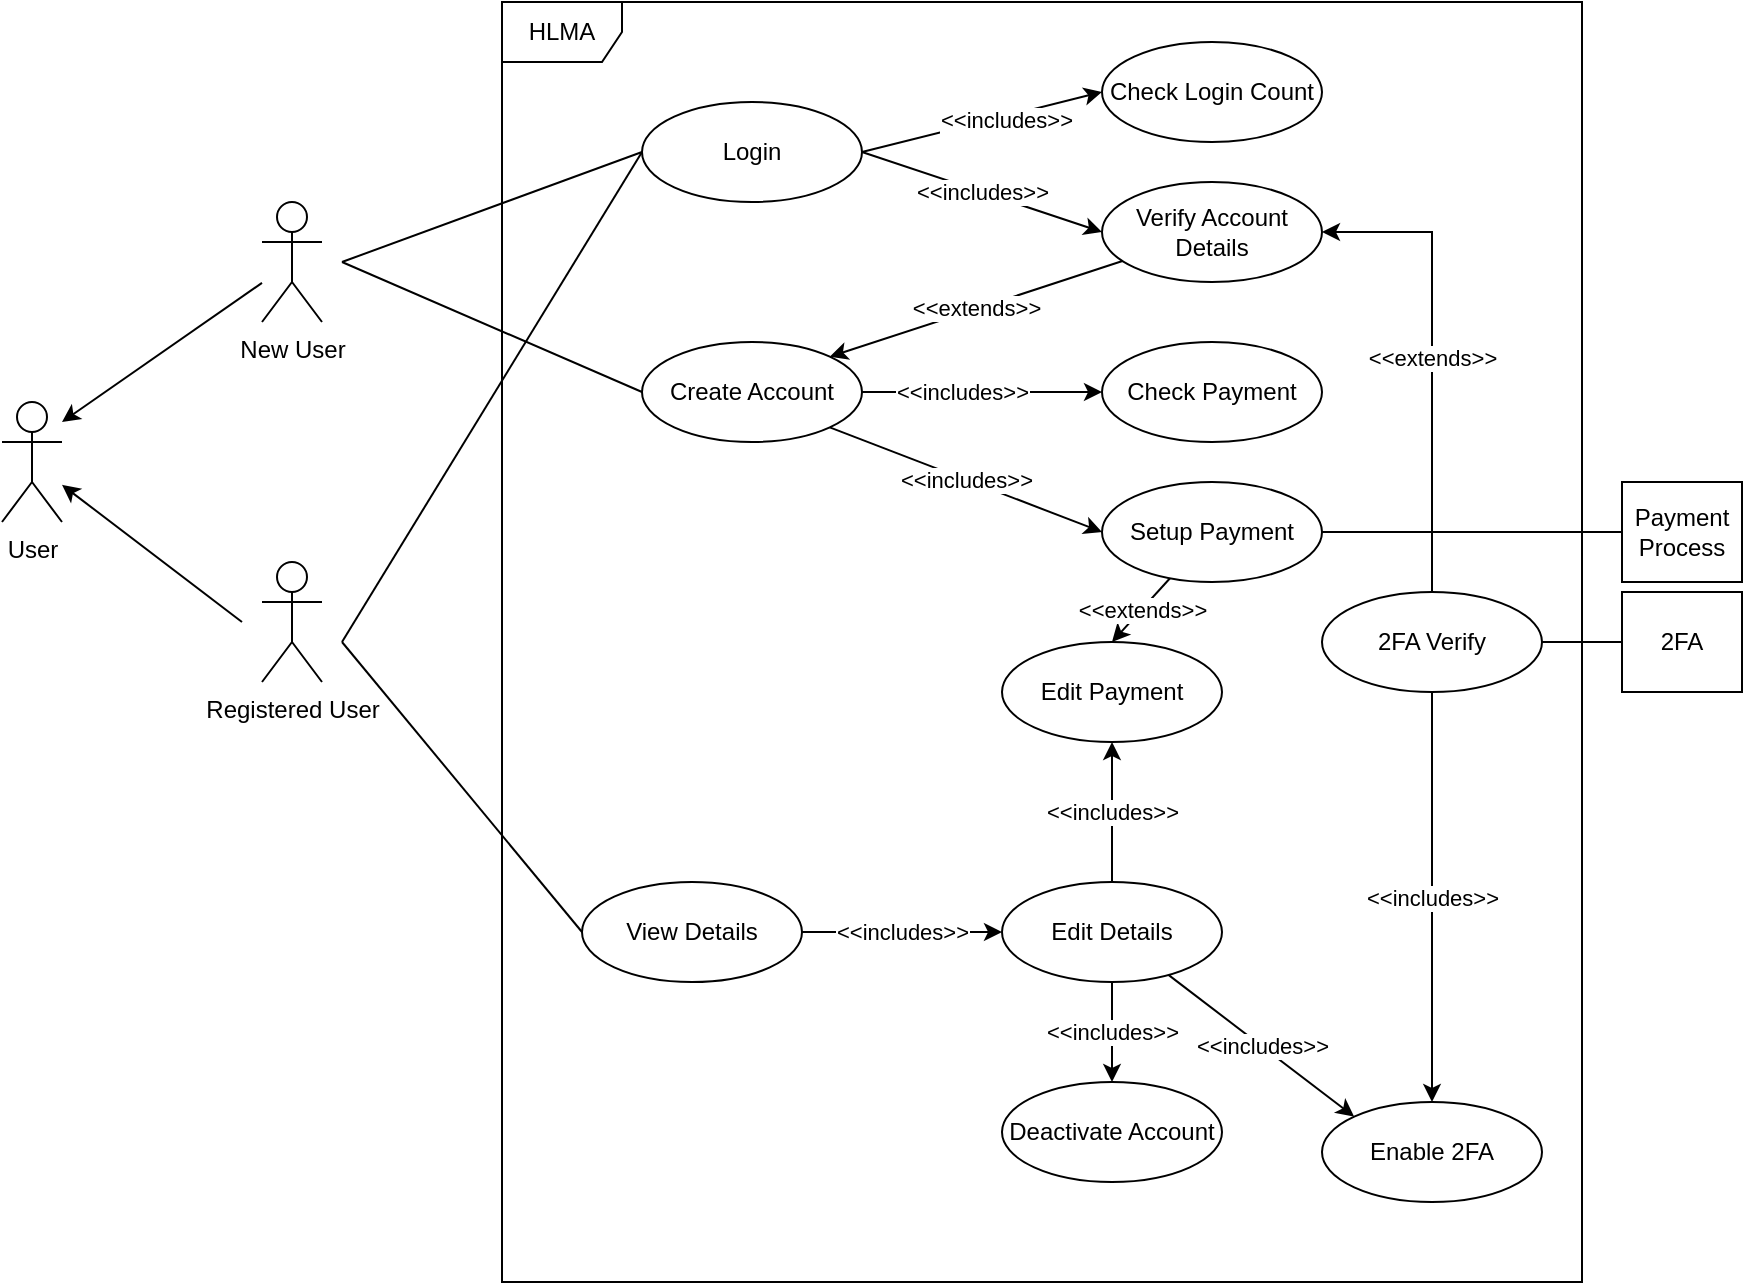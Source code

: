 <mxfile version="20.5.3" type="device"><diagram id="8gDl4ivVx-EnzdiIfyi3" name="Page-1"><mxGraphModel dx="1422" dy="786" grid="1" gridSize="10" guides="1" tooltips="1" connect="1" arrows="1" fold="1" page="1" pageScale="1" pageWidth="850" pageHeight="1100" math="0" shadow="0"><root><mxCell id="0"/><mxCell id="1" parent="0"/><mxCell id="AQNvVgoAlvjYU_-8Pb_X-1" value="User" style="shape=umlActor;verticalLabelPosition=bottom;verticalAlign=top;html=1;outlineConnect=0;" vertex="1" parent="1"><mxGeometry x="70" y="240" width="30" height="60" as="geometry"/></mxCell><mxCell id="AQNvVgoAlvjYU_-8Pb_X-25" style="rounded=0;orthogonalLoop=1;jettySize=auto;html=1;" edge="1" parent="1" source="AQNvVgoAlvjYU_-8Pb_X-6"><mxGeometry relative="1" as="geometry"><mxPoint x="100" y="250" as="targetPoint"/></mxGeometry></mxCell><mxCell id="AQNvVgoAlvjYU_-8Pb_X-6" value="New User" style="shape=umlActor;verticalLabelPosition=bottom;verticalAlign=top;html=1;outlineConnect=0;" vertex="1" parent="1"><mxGeometry x="200" y="140" width="30" height="60" as="geometry"/></mxCell><mxCell id="AQNvVgoAlvjYU_-8Pb_X-26" style="edgeStyle=none;rounded=0;orthogonalLoop=1;jettySize=auto;html=1;" edge="1" parent="1" target="AQNvVgoAlvjYU_-8Pb_X-1"><mxGeometry relative="1" as="geometry"><mxPoint x="190" y="350" as="sourcePoint"/></mxGeometry></mxCell><mxCell id="AQNvVgoAlvjYU_-8Pb_X-7" value="Registered User" style="shape=umlActor;verticalLabelPosition=bottom;verticalAlign=top;html=1;outlineConnect=0;" vertex="1" parent="1"><mxGeometry x="200" y="320" width="30" height="60" as="geometry"/></mxCell><mxCell id="AQNvVgoAlvjYU_-8Pb_X-8" value="HLMA" style="shape=umlFrame;whiteSpace=wrap;html=1;" vertex="1" parent="1"><mxGeometry x="320" y="40" width="540" height="640" as="geometry"/></mxCell><mxCell id="AQNvVgoAlvjYU_-8Pb_X-56" value="&amp;lt;&amp;lt;extends&amp;gt;&amp;gt;" style="edgeStyle=none;rounded=0;jumpStyle=arc;orthogonalLoop=1;jettySize=auto;html=1;entryX=0.5;entryY=0;entryDx=0;entryDy=0;exitX=1;exitY=0.5;exitDx=0;exitDy=0;startArrow=classic;startFill=1;endArrow=none;endFill=0;" edge="1" parent="1" source="AQNvVgoAlvjYU_-8Pb_X-10" target="AQNvVgoAlvjYU_-8Pb_X-54"><mxGeometry relative="1" as="geometry"><Array as="points"><mxPoint x="785" y="155"/></Array></mxGeometry></mxCell><mxCell id="AQNvVgoAlvjYU_-8Pb_X-9" value="Login" style="ellipse;whiteSpace=wrap;html=1;" vertex="1" parent="1"><mxGeometry x="390" y="90" width="110" height="50" as="geometry"/></mxCell><mxCell id="AQNvVgoAlvjYU_-8Pb_X-48" value="&amp;lt;&amp;lt;extends&amp;gt;&amp;gt;" style="edgeStyle=none;rounded=0;orthogonalLoop=1;jettySize=auto;html=1;entryX=1;entryY=0;entryDx=0;entryDy=0;" edge="1" parent="1" source="AQNvVgoAlvjYU_-8Pb_X-10" target="AQNvVgoAlvjYU_-8Pb_X-11"><mxGeometry relative="1" as="geometry"/></mxCell><mxCell id="AQNvVgoAlvjYU_-8Pb_X-10" value="Verify Account Details" style="ellipse;whiteSpace=wrap;html=1;" vertex="1" parent="1"><mxGeometry x="620" y="130" width="110" height="50" as="geometry"/></mxCell><mxCell id="AQNvVgoAlvjYU_-8Pb_X-11" value="Create Account" style="ellipse;whiteSpace=wrap;html=1;" vertex="1" parent="1"><mxGeometry x="390" y="210" width="110" height="50" as="geometry"/></mxCell><mxCell id="AQNvVgoAlvjYU_-8Pb_X-49" value="&amp;lt;&amp;lt;extends&amp;gt;&amp;gt;" style="edgeStyle=none;rounded=0;orthogonalLoop=1;jettySize=auto;html=1;entryX=0.5;entryY=0;entryDx=0;entryDy=0;" edge="1" parent="1" source="AQNvVgoAlvjYU_-8Pb_X-12" target="AQNvVgoAlvjYU_-8Pb_X-23"><mxGeometry relative="1" as="geometry"/></mxCell><mxCell id="AQNvVgoAlvjYU_-8Pb_X-12" value="Setup Payment" style="ellipse;whiteSpace=wrap;html=1;" vertex="1" parent="1"><mxGeometry x="620" y="280" width="110" height="50" as="geometry"/></mxCell><mxCell id="AQNvVgoAlvjYU_-8Pb_X-14" value="Payment Process" style="rounded=0;whiteSpace=wrap;html=1;" vertex="1" parent="1"><mxGeometry x="880" y="280" width="60" height="50" as="geometry"/></mxCell><mxCell id="AQNvVgoAlvjYU_-8Pb_X-17" value="Check Payment" style="ellipse;whiteSpace=wrap;html=1;" vertex="1" parent="1"><mxGeometry x="620" y="210" width="110" height="50" as="geometry"/></mxCell><mxCell id="AQNvVgoAlvjYU_-8Pb_X-52" value="&amp;lt;&amp;lt;includes&amp;gt;&amp;gt;" style="edgeStyle=none;rounded=0;orthogonalLoop=1;jettySize=auto;html=1;entryX=0;entryY=0.5;entryDx=0;entryDy=0;" edge="1" parent="1" source="AQNvVgoAlvjYU_-8Pb_X-18" target="AQNvVgoAlvjYU_-8Pb_X-19"><mxGeometry relative="1" as="geometry"/></mxCell><mxCell id="AQNvVgoAlvjYU_-8Pb_X-18" value="View Details" style="ellipse;whiteSpace=wrap;html=1;" vertex="1" parent="1"><mxGeometry x="360" y="480" width="110" height="50" as="geometry"/></mxCell><mxCell id="AQNvVgoAlvjYU_-8Pb_X-50" value="&amp;lt;&amp;lt;includes&amp;gt;&amp;gt;" style="edgeStyle=none;rounded=0;orthogonalLoop=1;jettySize=auto;html=1;entryX=0.5;entryY=1;entryDx=0;entryDy=0;" edge="1" parent="1" source="AQNvVgoAlvjYU_-8Pb_X-19" target="AQNvVgoAlvjYU_-8Pb_X-23"><mxGeometry relative="1" as="geometry"/></mxCell><mxCell id="AQNvVgoAlvjYU_-8Pb_X-51" value="&amp;lt;&amp;lt;includes&amp;gt;&amp;gt;" style="edgeStyle=none;rounded=0;orthogonalLoop=1;jettySize=auto;html=1;entryX=0.5;entryY=0;entryDx=0;entryDy=0;" edge="1" parent="1" source="AQNvVgoAlvjYU_-8Pb_X-19" target="AQNvVgoAlvjYU_-8Pb_X-20"><mxGeometry relative="1" as="geometry"/></mxCell><mxCell id="AQNvVgoAlvjYU_-8Pb_X-53" value="&amp;lt;&amp;lt;includes&amp;gt;&amp;gt;" style="edgeStyle=none;rounded=0;orthogonalLoop=1;jettySize=auto;html=1;entryX=0;entryY=0;entryDx=0;entryDy=0;" edge="1" parent="1" source="AQNvVgoAlvjYU_-8Pb_X-19" target="AQNvVgoAlvjYU_-8Pb_X-21"><mxGeometry relative="1" as="geometry"/></mxCell><mxCell id="AQNvVgoAlvjYU_-8Pb_X-19" value="Edit Details" style="ellipse;whiteSpace=wrap;html=1;" vertex="1" parent="1"><mxGeometry x="570" y="480" width="110" height="50" as="geometry"/></mxCell><mxCell id="AQNvVgoAlvjYU_-8Pb_X-20" value="Deactivate Account" style="ellipse;whiteSpace=wrap;html=1;" vertex="1" parent="1"><mxGeometry x="570" y="580" width="110" height="50" as="geometry"/></mxCell><mxCell id="AQNvVgoAlvjYU_-8Pb_X-55" value="&amp;lt;&amp;lt;includes&amp;gt;&amp;gt;" style="edgeStyle=none;rounded=0;jumpStyle=arc;orthogonalLoop=1;jettySize=auto;html=1;entryX=0.5;entryY=1;entryDx=0;entryDy=0;startArrow=classic;startFill=1;endArrow=none;endFill=0;" edge="1" parent="1" source="AQNvVgoAlvjYU_-8Pb_X-21" target="AQNvVgoAlvjYU_-8Pb_X-54"><mxGeometry relative="1" as="geometry"/></mxCell><mxCell id="AQNvVgoAlvjYU_-8Pb_X-21" value="Enable 2FA" style="ellipse;whiteSpace=wrap;html=1;" vertex="1" parent="1"><mxGeometry x="730" y="590" width="110" height="50" as="geometry"/></mxCell><mxCell id="AQNvVgoAlvjYU_-8Pb_X-22" value="2FA" style="rounded=0;whiteSpace=wrap;html=1;" vertex="1" parent="1"><mxGeometry x="880" y="335" width="60" height="50" as="geometry"/></mxCell><mxCell id="AQNvVgoAlvjYU_-8Pb_X-23" value="Edit Payment" style="ellipse;whiteSpace=wrap;html=1;" vertex="1" parent="1"><mxGeometry x="570" y="360" width="110" height="50" as="geometry"/></mxCell><mxCell id="AQNvVgoAlvjYU_-8Pb_X-24" value="Check Login Count" style="ellipse;whiteSpace=wrap;html=1;" vertex="1" parent="1"><mxGeometry x="620" y="60" width="110" height="50" as="geometry"/></mxCell><mxCell id="AQNvVgoAlvjYU_-8Pb_X-27" value="" style="endArrow=none;html=1;rounded=0;entryX=0;entryY=0.5;entryDx=0;entryDy=0;" edge="1" parent="1" target="AQNvVgoAlvjYU_-8Pb_X-9"><mxGeometry width="50" height="50" relative="1" as="geometry"><mxPoint x="240" y="170" as="sourcePoint"/><mxPoint x="290" y="110" as="targetPoint"/></mxGeometry></mxCell><mxCell id="AQNvVgoAlvjYU_-8Pb_X-28" value="" style="endArrow=none;html=1;rounded=0;entryX=0;entryY=0.5;entryDx=0;entryDy=0;" edge="1" parent="1" target="AQNvVgoAlvjYU_-8Pb_X-11"><mxGeometry width="50" height="50" relative="1" as="geometry"><mxPoint x="240" y="170" as="sourcePoint"/><mxPoint x="400" y="125" as="targetPoint"/></mxGeometry></mxCell><mxCell id="AQNvVgoAlvjYU_-8Pb_X-29" value="" style="endArrow=none;html=1;rounded=0;entryX=0;entryY=0.5;entryDx=0;entryDy=0;" edge="1" parent="1" target="AQNvVgoAlvjYU_-8Pb_X-9"><mxGeometry width="50" height="50" relative="1" as="geometry"><mxPoint x="240" y="360" as="sourcePoint"/><mxPoint x="400" y="245" as="targetPoint"/></mxGeometry></mxCell><mxCell id="AQNvVgoAlvjYU_-8Pb_X-30" value="" style="endArrow=none;html=1;rounded=0;entryX=0;entryY=0.5;entryDx=0;entryDy=0;" edge="1" parent="1" target="AQNvVgoAlvjYU_-8Pb_X-18"><mxGeometry width="50" height="50" relative="1" as="geometry"><mxPoint x="240" y="360" as="sourcePoint"/><mxPoint x="400" y="125" as="targetPoint"/></mxGeometry></mxCell><mxCell id="AQNvVgoAlvjYU_-8Pb_X-31" value="" style="endArrow=classic;html=1;rounded=0;exitX=1;exitY=0.5;exitDx=0;exitDy=0;entryX=0;entryY=0.5;entryDx=0;entryDy=0;" edge="1" parent="1" source="AQNvVgoAlvjYU_-8Pb_X-9" target="AQNvVgoAlvjYU_-8Pb_X-24"><mxGeometry width="50" height="50" relative="1" as="geometry"><mxPoint x="540" y="200" as="sourcePoint"/><mxPoint x="590" y="150" as="targetPoint"/></mxGeometry></mxCell><mxCell id="AQNvVgoAlvjYU_-8Pb_X-33" value="&amp;lt;&amp;lt;includes&amp;gt;&amp;gt;" style="edgeLabel;html=1;align=center;verticalAlign=middle;resizable=0;points=[];" vertex="1" connectable="0" parent="AQNvVgoAlvjYU_-8Pb_X-31"><mxGeometry x="0.192" y="-2" relative="1" as="geometry"><mxPoint as="offset"/></mxGeometry></mxCell><mxCell id="AQNvVgoAlvjYU_-8Pb_X-32" value="&amp;lt;&amp;lt;includes&amp;gt;&amp;gt;" style="endArrow=classic;html=1;rounded=0;exitX=1;exitY=0.5;exitDx=0;exitDy=0;entryX=0;entryY=0.5;entryDx=0;entryDy=0;" edge="1" parent="1" source="AQNvVgoAlvjYU_-8Pb_X-9" target="AQNvVgoAlvjYU_-8Pb_X-10"><mxGeometry width="50" height="50" relative="1" as="geometry"><mxPoint x="510" y="125" as="sourcePoint"/><mxPoint x="630" y="95" as="targetPoint"/></mxGeometry></mxCell><mxCell id="AQNvVgoAlvjYU_-8Pb_X-34" value="" style="endArrow=classic;html=1;rounded=0;exitX=1;exitY=0.5;exitDx=0;exitDy=0;entryX=0;entryY=0.5;entryDx=0;entryDy=0;" edge="1" parent="1" source="AQNvVgoAlvjYU_-8Pb_X-11" target="AQNvVgoAlvjYU_-8Pb_X-17"><mxGeometry width="50" height="50" relative="1" as="geometry"><mxPoint x="540" y="280" as="sourcePoint"/><mxPoint x="590" y="230" as="targetPoint"/></mxGeometry></mxCell><mxCell id="AQNvVgoAlvjYU_-8Pb_X-36" value="&amp;lt;&amp;lt;includes&amp;gt;&amp;gt;" style="edgeLabel;html=1;align=center;verticalAlign=middle;resizable=0;points=[];" vertex="1" connectable="0" parent="AQNvVgoAlvjYU_-8Pb_X-34"><mxGeometry x="-0.333" relative="1" as="geometry"><mxPoint x="10" as="offset"/></mxGeometry></mxCell><mxCell id="AQNvVgoAlvjYU_-8Pb_X-37" value="&amp;lt;&amp;lt;includes&amp;gt;&amp;gt;" style="endArrow=classic;html=1;rounded=0;exitX=1;exitY=1;exitDx=0;exitDy=0;entryX=0;entryY=0.5;entryDx=0;entryDy=0;" edge="1" parent="1" source="AQNvVgoAlvjYU_-8Pb_X-11" target="AQNvVgoAlvjYU_-8Pb_X-12"><mxGeometry width="50" height="50" relative="1" as="geometry"><mxPoint x="540" y="330" as="sourcePoint"/><mxPoint x="590" y="280" as="targetPoint"/></mxGeometry></mxCell><mxCell id="AQNvVgoAlvjYU_-8Pb_X-38" value="" style="endArrow=none;html=1;rounded=0;exitX=1;exitY=0.5;exitDx=0;exitDy=0;entryX=0;entryY=0.5;entryDx=0;entryDy=0;" edge="1" parent="1" source="AQNvVgoAlvjYU_-8Pb_X-12" target="AQNvVgoAlvjYU_-8Pb_X-14"><mxGeometry width="50" height="50" relative="1" as="geometry"><mxPoint x="700" y="430" as="sourcePoint"/><mxPoint x="750" y="380" as="targetPoint"/></mxGeometry></mxCell><mxCell id="AQNvVgoAlvjYU_-8Pb_X-39" value="" style="endArrow=none;html=1;rounded=0;exitX=1;exitY=0.5;exitDx=0;exitDy=0;entryX=0;entryY=0.5;entryDx=0;entryDy=0;jumpStyle=arc;" edge="1" parent="1" source="AQNvVgoAlvjYU_-8Pb_X-54" target="AQNvVgoAlvjYU_-8Pb_X-22"><mxGeometry width="50" height="50" relative="1" as="geometry"><mxPoint x="700" y="610" as="sourcePoint"/><mxPoint x="750" y="560" as="targetPoint"/></mxGeometry></mxCell><mxCell id="AQNvVgoAlvjYU_-8Pb_X-54" value="2FA Verify" style="ellipse;whiteSpace=wrap;html=1;" vertex="1" parent="1"><mxGeometry x="730" y="335" width="110" height="50" as="geometry"/></mxCell></root></mxGraphModel></diagram></mxfile>